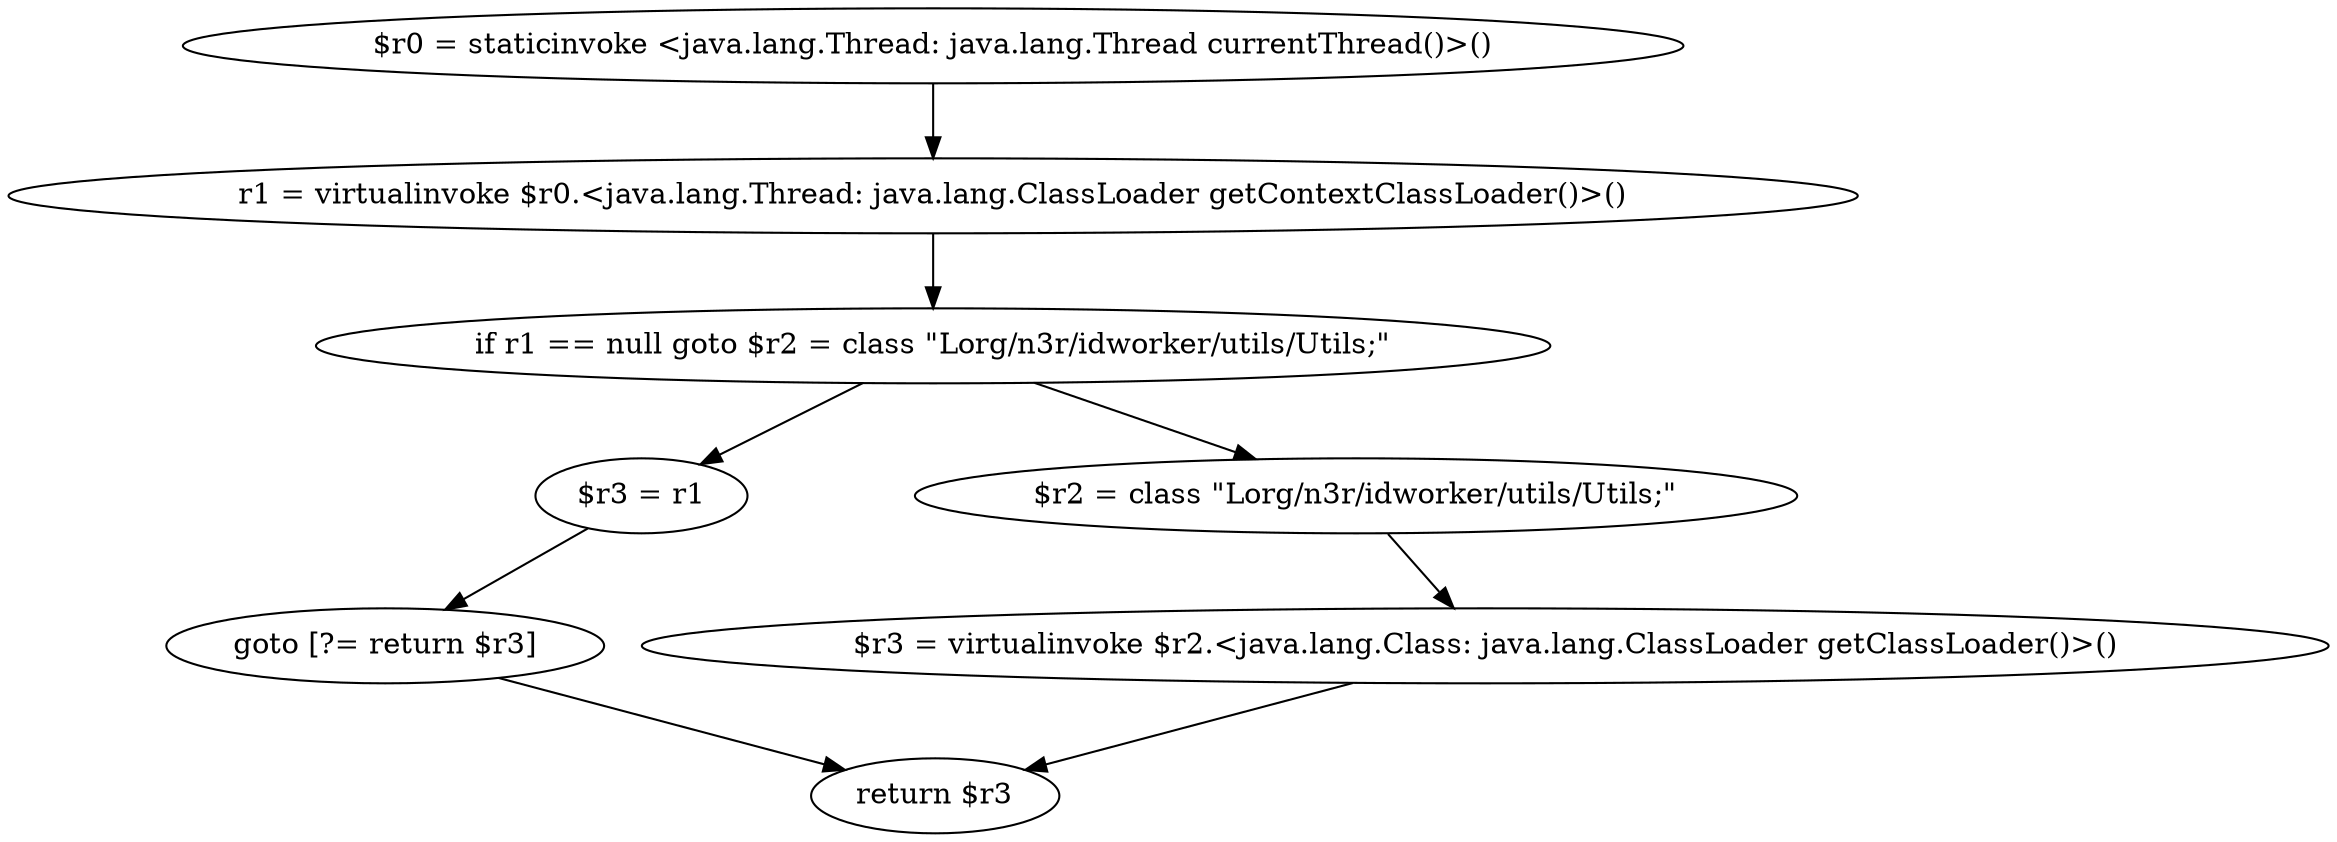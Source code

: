 digraph "unitGraph" {
    "$r0 = staticinvoke <java.lang.Thread: java.lang.Thread currentThread()>()"
    "r1 = virtualinvoke $r0.<java.lang.Thread: java.lang.ClassLoader getContextClassLoader()>()"
    "if r1 == null goto $r2 = class \"Lorg/n3r/idworker/utils/Utils;\""
    "$r3 = r1"
    "goto [?= return $r3]"
    "$r2 = class \"Lorg/n3r/idworker/utils/Utils;\""
    "$r3 = virtualinvoke $r2.<java.lang.Class: java.lang.ClassLoader getClassLoader()>()"
    "return $r3"
    "$r0 = staticinvoke <java.lang.Thread: java.lang.Thread currentThread()>()"->"r1 = virtualinvoke $r0.<java.lang.Thread: java.lang.ClassLoader getContextClassLoader()>()";
    "r1 = virtualinvoke $r0.<java.lang.Thread: java.lang.ClassLoader getContextClassLoader()>()"->"if r1 == null goto $r2 = class \"Lorg/n3r/idworker/utils/Utils;\"";
    "if r1 == null goto $r2 = class \"Lorg/n3r/idworker/utils/Utils;\""->"$r3 = r1";
    "if r1 == null goto $r2 = class \"Lorg/n3r/idworker/utils/Utils;\""->"$r2 = class \"Lorg/n3r/idworker/utils/Utils;\"";
    "$r3 = r1"->"goto [?= return $r3]";
    "goto [?= return $r3]"->"return $r3";
    "$r2 = class \"Lorg/n3r/idworker/utils/Utils;\""->"$r3 = virtualinvoke $r2.<java.lang.Class: java.lang.ClassLoader getClassLoader()>()";
    "$r3 = virtualinvoke $r2.<java.lang.Class: java.lang.ClassLoader getClassLoader()>()"->"return $r3";
}
